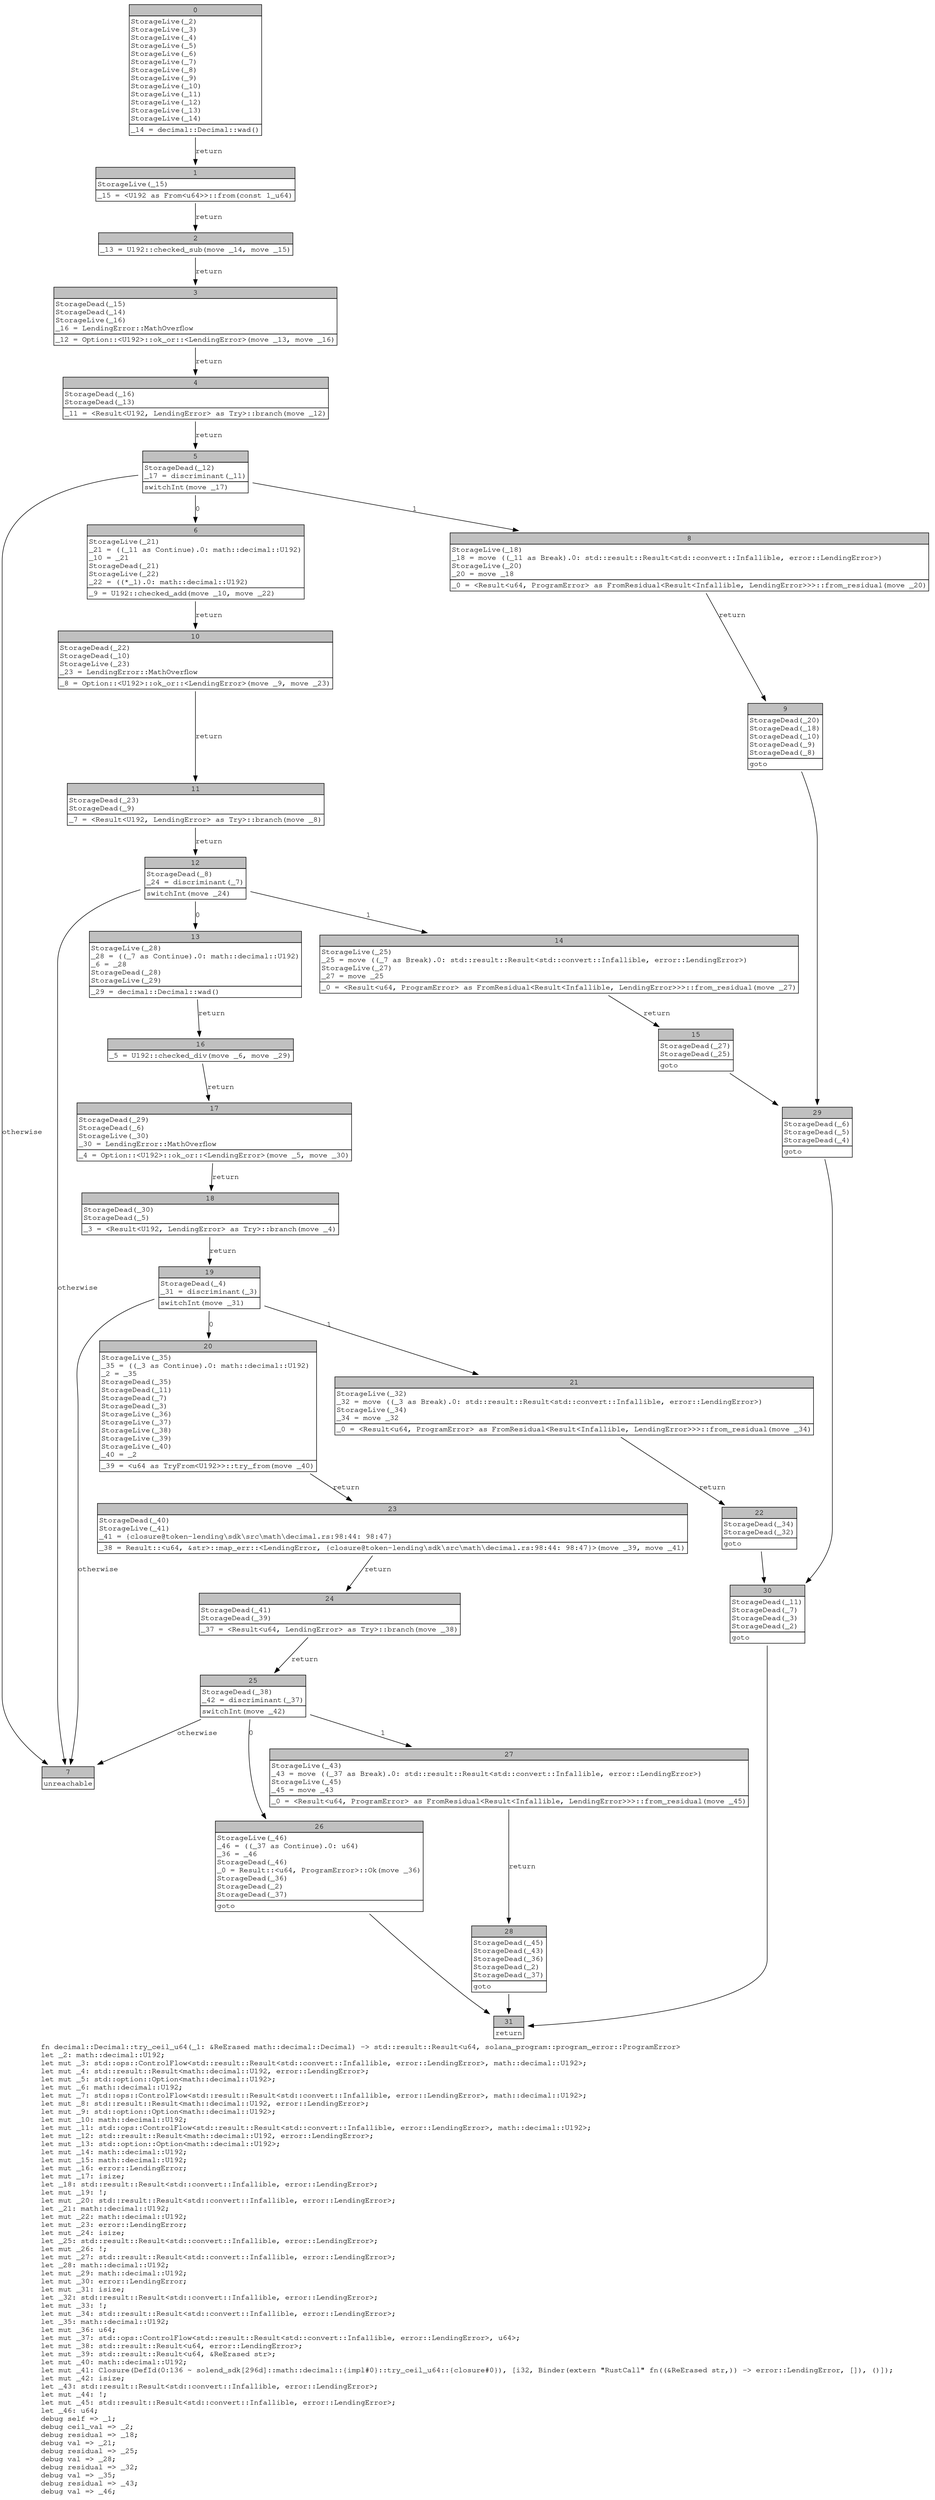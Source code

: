 digraph Mir_0_135 {
    graph [fontname="Courier, monospace"];
    node [fontname="Courier, monospace"];
    edge [fontname="Courier, monospace"];
    label=<fn decimal::Decimal::try_ceil_u64(_1: &amp;ReErased math::decimal::Decimal) -&gt; std::result::Result&lt;u64, solana_program::program_error::ProgramError&gt;<br align="left"/>let _2: math::decimal::U192;<br align="left"/>let mut _3: std::ops::ControlFlow&lt;std::result::Result&lt;std::convert::Infallible, error::LendingError&gt;, math::decimal::U192&gt;;<br align="left"/>let mut _4: std::result::Result&lt;math::decimal::U192, error::LendingError&gt;;<br align="left"/>let mut _5: std::option::Option&lt;math::decimal::U192&gt;;<br align="left"/>let mut _6: math::decimal::U192;<br align="left"/>let mut _7: std::ops::ControlFlow&lt;std::result::Result&lt;std::convert::Infallible, error::LendingError&gt;, math::decimal::U192&gt;;<br align="left"/>let mut _8: std::result::Result&lt;math::decimal::U192, error::LendingError&gt;;<br align="left"/>let mut _9: std::option::Option&lt;math::decimal::U192&gt;;<br align="left"/>let mut _10: math::decimal::U192;<br align="left"/>let mut _11: std::ops::ControlFlow&lt;std::result::Result&lt;std::convert::Infallible, error::LendingError&gt;, math::decimal::U192&gt;;<br align="left"/>let mut _12: std::result::Result&lt;math::decimal::U192, error::LendingError&gt;;<br align="left"/>let mut _13: std::option::Option&lt;math::decimal::U192&gt;;<br align="left"/>let mut _14: math::decimal::U192;<br align="left"/>let mut _15: math::decimal::U192;<br align="left"/>let mut _16: error::LendingError;<br align="left"/>let mut _17: isize;<br align="left"/>let _18: std::result::Result&lt;std::convert::Infallible, error::LendingError&gt;;<br align="left"/>let mut _19: !;<br align="left"/>let mut _20: std::result::Result&lt;std::convert::Infallible, error::LendingError&gt;;<br align="left"/>let _21: math::decimal::U192;<br align="left"/>let mut _22: math::decimal::U192;<br align="left"/>let mut _23: error::LendingError;<br align="left"/>let mut _24: isize;<br align="left"/>let _25: std::result::Result&lt;std::convert::Infallible, error::LendingError&gt;;<br align="left"/>let mut _26: !;<br align="left"/>let mut _27: std::result::Result&lt;std::convert::Infallible, error::LendingError&gt;;<br align="left"/>let _28: math::decimal::U192;<br align="left"/>let mut _29: math::decimal::U192;<br align="left"/>let mut _30: error::LendingError;<br align="left"/>let mut _31: isize;<br align="left"/>let _32: std::result::Result&lt;std::convert::Infallible, error::LendingError&gt;;<br align="left"/>let mut _33: !;<br align="left"/>let mut _34: std::result::Result&lt;std::convert::Infallible, error::LendingError&gt;;<br align="left"/>let _35: math::decimal::U192;<br align="left"/>let mut _36: u64;<br align="left"/>let mut _37: std::ops::ControlFlow&lt;std::result::Result&lt;std::convert::Infallible, error::LendingError&gt;, u64&gt;;<br align="left"/>let mut _38: std::result::Result&lt;u64, error::LendingError&gt;;<br align="left"/>let mut _39: std::result::Result&lt;u64, &amp;ReErased str&gt;;<br align="left"/>let mut _40: math::decimal::U192;<br align="left"/>let mut _41: Closure(DefId(0:136 ~ solend_sdk[296d]::math::decimal::{impl#0}::try_ceil_u64::{closure#0}), [i32, Binder(extern &quot;RustCall&quot; fn((&amp;ReErased str,)) -&gt; error::LendingError, []), ()]);<br align="left"/>let mut _42: isize;<br align="left"/>let _43: std::result::Result&lt;std::convert::Infallible, error::LendingError&gt;;<br align="left"/>let mut _44: !;<br align="left"/>let mut _45: std::result::Result&lt;std::convert::Infallible, error::LendingError&gt;;<br align="left"/>let _46: u64;<br align="left"/>debug self =&gt; _1;<br align="left"/>debug ceil_val =&gt; _2;<br align="left"/>debug residual =&gt; _18;<br align="left"/>debug val =&gt; _21;<br align="left"/>debug residual =&gt; _25;<br align="left"/>debug val =&gt; _28;<br align="left"/>debug residual =&gt; _32;<br align="left"/>debug val =&gt; _35;<br align="left"/>debug residual =&gt; _43;<br align="left"/>debug val =&gt; _46;<br align="left"/>>;
    bb0__0_135 [shape="none", label=<<table border="0" cellborder="1" cellspacing="0"><tr><td bgcolor="gray" align="center" colspan="1">0</td></tr><tr><td align="left" balign="left">StorageLive(_2)<br/>StorageLive(_3)<br/>StorageLive(_4)<br/>StorageLive(_5)<br/>StorageLive(_6)<br/>StorageLive(_7)<br/>StorageLive(_8)<br/>StorageLive(_9)<br/>StorageLive(_10)<br/>StorageLive(_11)<br/>StorageLive(_12)<br/>StorageLive(_13)<br/>StorageLive(_14)<br/></td></tr><tr><td align="left">_14 = decimal::Decimal::wad()</td></tr></table>>];
    bb1__0_135 [shape="none", label=<<table border="0" cellborder="1" cellspacing="0"><tr><td bgcolor="gray" align="center" colspan="1">1</td></tr><tr><td align="left" balign="left">StorageLive(_15)<br/></td></tr><tr><td align="left">_15 = &lt;U192 as From&lt;u64&gt;&gt;::from(const 1_u64)</td></tr></table>>];
    bb2__0_135 [shape="none", label=<<table border="0" cellborder="1" cellspacing="0"><tr><td bgcolor="gray" align="center" colspan="1">2</td></tr><tr><td align="left">_13 = U192::checked_sub(move _14, move _15)</td></tr></table>>];
    bb3__0_135 [shape="none", label=<<table border="0" cellborder="1" cellspacing="0"><tr><td bgcolor="gray" align="center" colspan="1">3</td></tr><tr><td align="left" balign="left">StorageDead(_15)<br/>StorageDead(_14)<br/>StorageLive(_16)<br/>_16 = LendingError::MathOverflow<br/></td></tr><tr><td align="left">_12 = Option::&lt;U192&gt;::ok_or::&lt;LendingError&gt;(move _13, move _16)</td></tr></table>>];
    bb4__0_135 [shape="none", label=<<table border="0" cellborder="1" cellspacing="0"><tr><td bgcolor="gray" align="center" colspan="1">4</td></tr><tr><td align="left" balign="left">StorageDead(_16)<br/>StorageDead(_13)<br/></td></tr><tr><td align="left">_11 = &lt;Result&lt;U192, LendingError&gt; as Try&gt;::branch(move _12)</td></tr></table>>];
    bb5__0_135 [shape="none", label=<<table border="0" cellborder="1" cellspacing="0"><tr><td bgcolor="gray" align="center" colspan="1">5</td></tr><tr><td align="left" balign="left">StorageDead(_12)<br/>_17 = discriminant(_11)<br/></td></tr><tr><td align="left">switchInt(move _17)</td></tr></table>>];
    bb6__0_135 [shape="none", label=<<table border="0" cellborder="1" cellspacing="0"><tr><td bgcolor="gray" align="center" colspan="1">6</td></tr><tr><td align="left" balign="left">StorageLive(_21)<br/>_21 = ((_11 as Continue).0: math::decimal::U192)<br/>_10 = _21<br/>StorageDead(_21)<br/>StorageLive(_22)<br/>_22 = ((*_1).0: math::decimal::U192)<br/></td></tr><tr><td align="left">_9 = U192::checked_add(move _10, move _22)</td></tr></table>>];
    bb7__0_135 [shape="none", label=<<table border="0" cellborder="1" cellspacing="0"><tr><td bgcolor="gray" align="center" colspan="1">7</td></tr><tr><td align="left">unreachable</td></tr></table>>];
    bb8__0_135 [shape="none", label=<<table border="0" cellborder="1" cellspacing="0"><tr><td bgcolor="gray" align="center" colspan="1">8</td></tr><tr><td align="left" balign="left">StorageLive(_18)<br/>_18 = move ((_11 as Break).0: std::result::Result&lt;std::convert::Infallible, error::LendingError&gt;)<br/>StorageLive(_20)<br/>_20 = move _18<br/></td></tr><tr><td align="left">_0 = &lt;Result&lt;u64, ProgramError&gt; as FromResidual&lt;Result&lt;Infallible, LendingError&gt;&gt;&gt;::from_residual(move _20)</td></tr></table>>];
    bb9__0_135 [shape="none", label=<<table border="0" cellborder="1" cellspacing="0"><tr><td bgcolor="gray" align="center" colspan="1">9</td></tr><tr><td align="left" balign="left">StorageDead(_20)<br/>StorageDead(_18)<br/>StorageDead(_10)<br/>StorageDead(_9)<br/>StorageDead(_8)<br/></td></tr><tr><td align="left">goto</td></tr></table>>];
    bb10__0_135 [shape="none", label=<<table border="0" cellborder="1" cellspacing="0"><tr><td bgcolor="gray" align="center" colspan="1">10</td></tr><tr><td align="left" balign="left">StorageDead(_22)<br/>StorageDead(_10)<br/>StorageLive(_23)<br/>_23 = LendingError::MathOverflow<br/></td></tr><tr><td align="left">_8 = Option::&lt;U192&gt;::ok_or::&lt;LendingError&gt;(move _9, move _23)</td></tr></table>>];
    bb11__0_135 [shape="none", label=<<table border="0" cellborder="1" cellspacing="0"><tr><td bgcolor="gray" align="center" colspan="1">11</td></tr><tr><td align="left" balign="left">StorageDead(_23)<br/>StorageDead(_9)<br/></td></tr><tr><td align="left">_7 = &lt;Result&lt;U192, LendingError&gt; as Try&gt;::branch(move _8)</td></tr></table>>];
    bb12__0_135 [shape="none", label=<<table border="0" cellborder="1" cellspacing="0"><tr><td bgcolor="gray" align="center" colspan="1">12</td></tr><tr><td align="left" balign="left">StorageDead(_8)<br/>_24 = discriminant(_7)<br/></td></tr><tr><td align="left">switchInt(move _24)</td></tr></table>>];
    bb13__0_135 [shape="none", label=<<table border="0" cellborder="1" cellspacing="0"><tr><td bgcolor="gray" align="center" colspan="1">13</td></tr><tr><td align="left" balign="left">StorageLive(_28)<br/>_28 = ((_7 as Continue).0: math::decimal::U192)<br/>_6 = _28<br/>StorageDead(_28)<br/>StorageLive(_29)<br/></td></tr><tr><td align="left">_29 = decimal::Decimal::wad()</td></tr></table>>];
    bb14__0_135 [shape="none", label=<<table border="0" cellborder="1" cellspacing="0"><tr><td bgcolor="gray" align="center" colspan="1">14</td></tr><tr><td align="left" balign="left">StorageLive(_25)<br/>_25 = move ((_7 as Break).0: std::result::Result&lt;std::convert::Infallible, error::LendingError&gt;)<br/>StorageLive(_27)<br/>_27 = move _25<br/></td></tr><tr><td align="left">_0 = &lt;Result&lt;u64, ProgramError&gt; as FromResidual&lt;Result&lt;Infallible, LendingError&gt;&gt;&gt;::from_residual(move _27)</td></tr></table>>];
    bb15__0_135 [shape="none", label=<<table border="0" cellborder="1" cellspacing="0"><tr><td bgcolor="gray" align="center" colspan="1">15</td></tr><tr><td align="left" balign="left">StorageDead(_27)<br/>StorageDead(_25)<br/></td></tr><tr><td align="left">goto</td></tr></table>>];
    bb16__0_135 [shape="none", label=<<table border="0" cellborder="1" cellspacing="0"><tr><td bgcolor="gray" align="center" colspan="1">16</td></tr><tr><td align="left">_5 = U192::checked_div(move _6, move _29)</td></tr></table>>];
    bb17__0_135 [shape="none", label=<<table border="0" cellborder="1" cellspacing="0"><tr><td bgcolor="gray" align="center" colspan="1">17</td></tr><tr><td align="left" balign="left">StorageDead(_29)<br/>StorageDead(_6)<br/>StorageLive(_30)<br/>_30 = LendingError::MathOverflow<br/></td></tr><tr><td align="left">_4 = Option::&lt;U192&gt;::ok_or::&lt;LendingError&gt;(move _5, move _30)</td></tr></table>>];
    bb18__0_135 [shape="none", label=<<table border="0" cellborder="1" cellspacing="0"><tr><td bgcolor="gray" align="center" colspan="1">18</td></tr><tr><td align="left" balign="left">StorageDead(_30)<br/>StorageDead(_5)<br/></td></tr><tr><td align="left">_3 = &lt;Result&lt;U192, LendingError&gt; as Try&gt;::branch(move _4)</td></tr></table>>];
    bb19__0_135 [shape="none", label=<<table border="0" cellborder="1" cellspacing="0"><tr><td bgcolor="gray" align="center" colspan="1">19</td></tr><tr><td align="left" balign="left">StorageDead(_4)<br/>_31 = discriminant(_3)<br/></td></tr><tr><td align="left">switchInt(move _31)</td></tr></table>>];
    bb20__0_135 [shape="none", label=<<table border="0" cellborder="1" cellspacing="0"><tr><td bgcolor="gray" align="center" colspan="1">20</td></tr><tr><td align="left" balign="left">StorageLive(_35)<br/>_35 = ((_3 as Continue).0: math::decimal::U192)<br/>_2 = _35<br/>StorageDead(_35)<br/>StorageDead(_11)<br/>StorageDead(_7)<br/>StorageDead(_3)<br/>StorageLive(_36)<br/>StorageLive(_37)<br/>StorageLive(_38)<br/>StorageLive(_39)<br/>StorageLive(_40)<br/>_40 = _2<br/></td></tr><tr><td align="left">_39 = &lt;u64 as TryFrom&lt;U192&gt;&gt;::try_from(move _40)</td></tr></table>>];
    bb21__0_135 [shape="none", label=<<table border="0" cellborder="1" cellspacing="0"><tr><td bgcolor="gray" align="center" colspan="1">21</td></tr><tr><td align="left" balign="left">StorageLive(_32)<br/>_32 = move ((_3 as Break).0: std::result::Result&lt;std::convert::Infallible, error::LendingError&gt;)<br/>StorageLive(_34)<br/>_34 = move _32<br/></td></tr><tr><td align="left">_0 = &lt;Result&lt;u64, ProgramError&gt; as FromResidual&lt;Result&lt;Infallible, LendingError&gt;&gt;&gt;::from_residual(move _34)</td></tr></table>>];
    bb22__0_135 [shape="none", label=<<table border="0" cellborder="1" cellspacing="0"><tr><td bgcolor="gray" align="center" colspan="1">22</td></tr><tr><td align="left" balign="left">StorageDead(_34)<br/>StorageDead(_32)<br/></td></tr><tr><td align="left">goto</td></tr></table>>];
    bb23__0_135 [shape="none", label=<<table border="0" cellborder="1" cellspacing="0"><tr><td bgcolor="gray" align="center" colspan="1">23</td></tr><tr><td align="left" balign="left">StorageDead(_40)<br/>StorageLive(_41)<br/>_41 = {closure@token-lending\sdk\src\math\decimal.rs:98:44: 98:47}<br/></td></tr><tr><td align="left">_38 = Result::&lt;u64, &amp;str&gt;::map_err::&lt;LendingError, {closure@token-lending\sdk\src\math\decimal.rs:98:44: 98:47}&gt;(move _39, move _41)</td></tr></table>>];
    bb24__0_135 [shape="none", label=<<table border="0" cellborder="1" cellspacing="0"><tr><td bgcolor="gray" align="center" colspan="1">24</td></tr><tr><td align="left" balign="left">StorageDead(_41)<br/>StorageDead(_39)<br/></td></tr><tr><td align="left">_37 = &lt;Result&lt;u64, LendingError&gt; as Try&gt;::branch(move _38)</td></tr></table>>];
    bb25__0_135 [shape="none", label=<<table border="0" cellborder="1" cellspacing="0"><tr><td bgcolor="gray" align="center" colspan="1">25</td></tr><tr><td align="left" balign="left">StorageDead(_38)<br/>_42 = discriminant(_37)<br/></td></tr><tr><td align="left">switchInt(move _42)</td></tr></table>>];
    bb26__0_135 [shape="none", label=<<table border="0" cellborder="1" cellspacing="0"><tr><td bgcolor="gray" align="center" colspan="1">26</td></tr><tr><td align="left" balign="left">StorageLive(_46)<br/>_46 = ((_37 as Continue).0: u64)<br/>_36 = _46<br/>StorageDead(_46)<br/>_0 = Result::&lt;u64, ProgramError&gt;::Ok(move _36)<br/>StorageDead(_36)<br/>StorageDead(_2)<br/>StorageDead(_37)<br/></td></tr><tr><td align="left">goto</td></tr></table>>];
    bb27__0_135 [shape="none", label=<<table border="0" cellborder="1" cellspacing="0"><tr><td bgcolor="gray" align="center" colspan="1">27</td></tr><tr><td align="left" balign="left">StorageLive(_43)<br/>_43 = move ((_37 as Break).0: std::result::Result&lt;std::convert::Infallible, error::LendingError&gt;)<br/>StorageLive(_45)<br/>_45 = move _43<br/></td></tr><tr><td align="left">_0 = &lt;Result&lt;u64, ProgramError&gt; as FromResidual&lt;Result&lt;Infallible, LendingError&gt;&gt;&gt;::from_residual(move _45)</td></tr></table>>];
    bb28__0_135 [shape="none", label=<<table border="0" cellborder="1" cellspacing="0"><tr><td bgcolor="gray" align="center" colspan="1">28</td></tr><tr><td align="left" balign="left">StorageDead(_45)<br/>StorageDead(_43)<br/>StorageDead(_36)<br/>StorageDead(_2)<br/>StorageDead(_37)<br/></td></tr><tr><td align="left">goto</td></tr></table>>];
    bb29__0_135 [shape="none", label=<<table border="0" cellborder="1" cellspacing="0"><tr><td bgcolor="gray" align="center" colspan="1">29</td></tr><tr><td align="left" balign="left">StorageDead(_6)<br/>StorageDead(_5)<br/>StorageDead(_4)<br/></td></tr><tr><td align="left">goto</td></tr></table>>];
    bb30__0_135 [shape="none", label=<<table border="0" cellborder="1" cellspacing="0"><tr><td bgcolor="gray" align="center" colspan="1">30</td></tr><tr><td align="left" balign="left">StorageDead(_11)<br/>StorageDead(_7)<br/>StorageDead(_3)<br/>StorageDead(_2)<br/></td></tr><tr><td align="left">goto</td></tr></table>>];
    bb31__0_135 [shape="none", label=<<table border="0" cellborder="1" cellspacing="0"><tr><td bgcolor="gray" align="center" colspan="1">31</td></tr><tr><td align="left">return</td></tr></table>>];
    bb0__0_135 -> bb1__0_135 [label="return"];
    bb1__0_135 -> bb2__0_135 [label="return"];
    bb2__0_135 -> bb3__0_135 [label="return"];
    bb3__0_135 -> bb4__0_135 [label="return"];
    bb4__0_135 -> bb5__0_135 [label="return"];
    bb5__0_135 -> bb6__0_135 [label="0"];
    bb5__0_135 -> bb8__0_135 [label="1"];
    bb5__0_135 -> bb7__0_135 [label="otherwise"];
    bb6__0_135 -> bb10__0_135 [label="return"];
    bb8__0_135 -> bb9__0_135 [label="return"];
    bb9__0_135 -> bb29__0_135 [label=""];
    bb10__0_135 -> bb11__0_135 [label="return"];
    bb11__0_135 -> bb12__0_135 [label="return"];
    bb12__0_135 -> bb13__0_135 [label="0"];
    bb12__0_135 -> bb14__0_135 [label="1"];
    bb12__0_135 -> bb7__0_135 [label="otherwise"];
    bb13__0_135 -> bb16__0_135 [label="return"];
    bb14__0_135 -> bb15__0_135 [label="return"];
    bb15__0_135 -> bb29__0_135 [label=""];
    bb16__0_135 -> bb17__0_135 [label="return"];
    bb17__0_135 -> bb18__0_135 [label="return"];
    bb18__0_135 -> bb19__0_135 [label="return"];
    bb19__0_135 -> bb20__0_135 [label="0"];
    bb19__0_135 -> bb21__0_135 [label="1"];
    bb19__0_135 -> bb7__0_135 [label="otherwise"];
    bb20__0_135 -> bb23__0_135 [label="return"];
    bb21__0_135 -> bb22__0_135 [label="return"];
    bb22__0_135 -> bb30__0_135 [label=""];
    bb23__0_135 -> bb24__0_135 [label="return"];
    bb24__0_135 -> bb25__0_135 [label="return"];
    bb25__0_135 -> bb26__0_135 [label="0"];
    bb25__0_135 -> bb27__0_135 [label="1"];
    bb25__0_135 -> bb7__0_135 [label="otherwise"];
    bb26__0_135 -> bb31__0_135 [label=""];
    bb27__0_135 -> bb28__0_135 [label="return"];
    bb28__0_135 -> bb31__0_135 [label=""];
    bb29__0_135 -> bb30__0_135 [label=""];
    bb30__0_135 -> bb31__0_135 [label=""];
}
